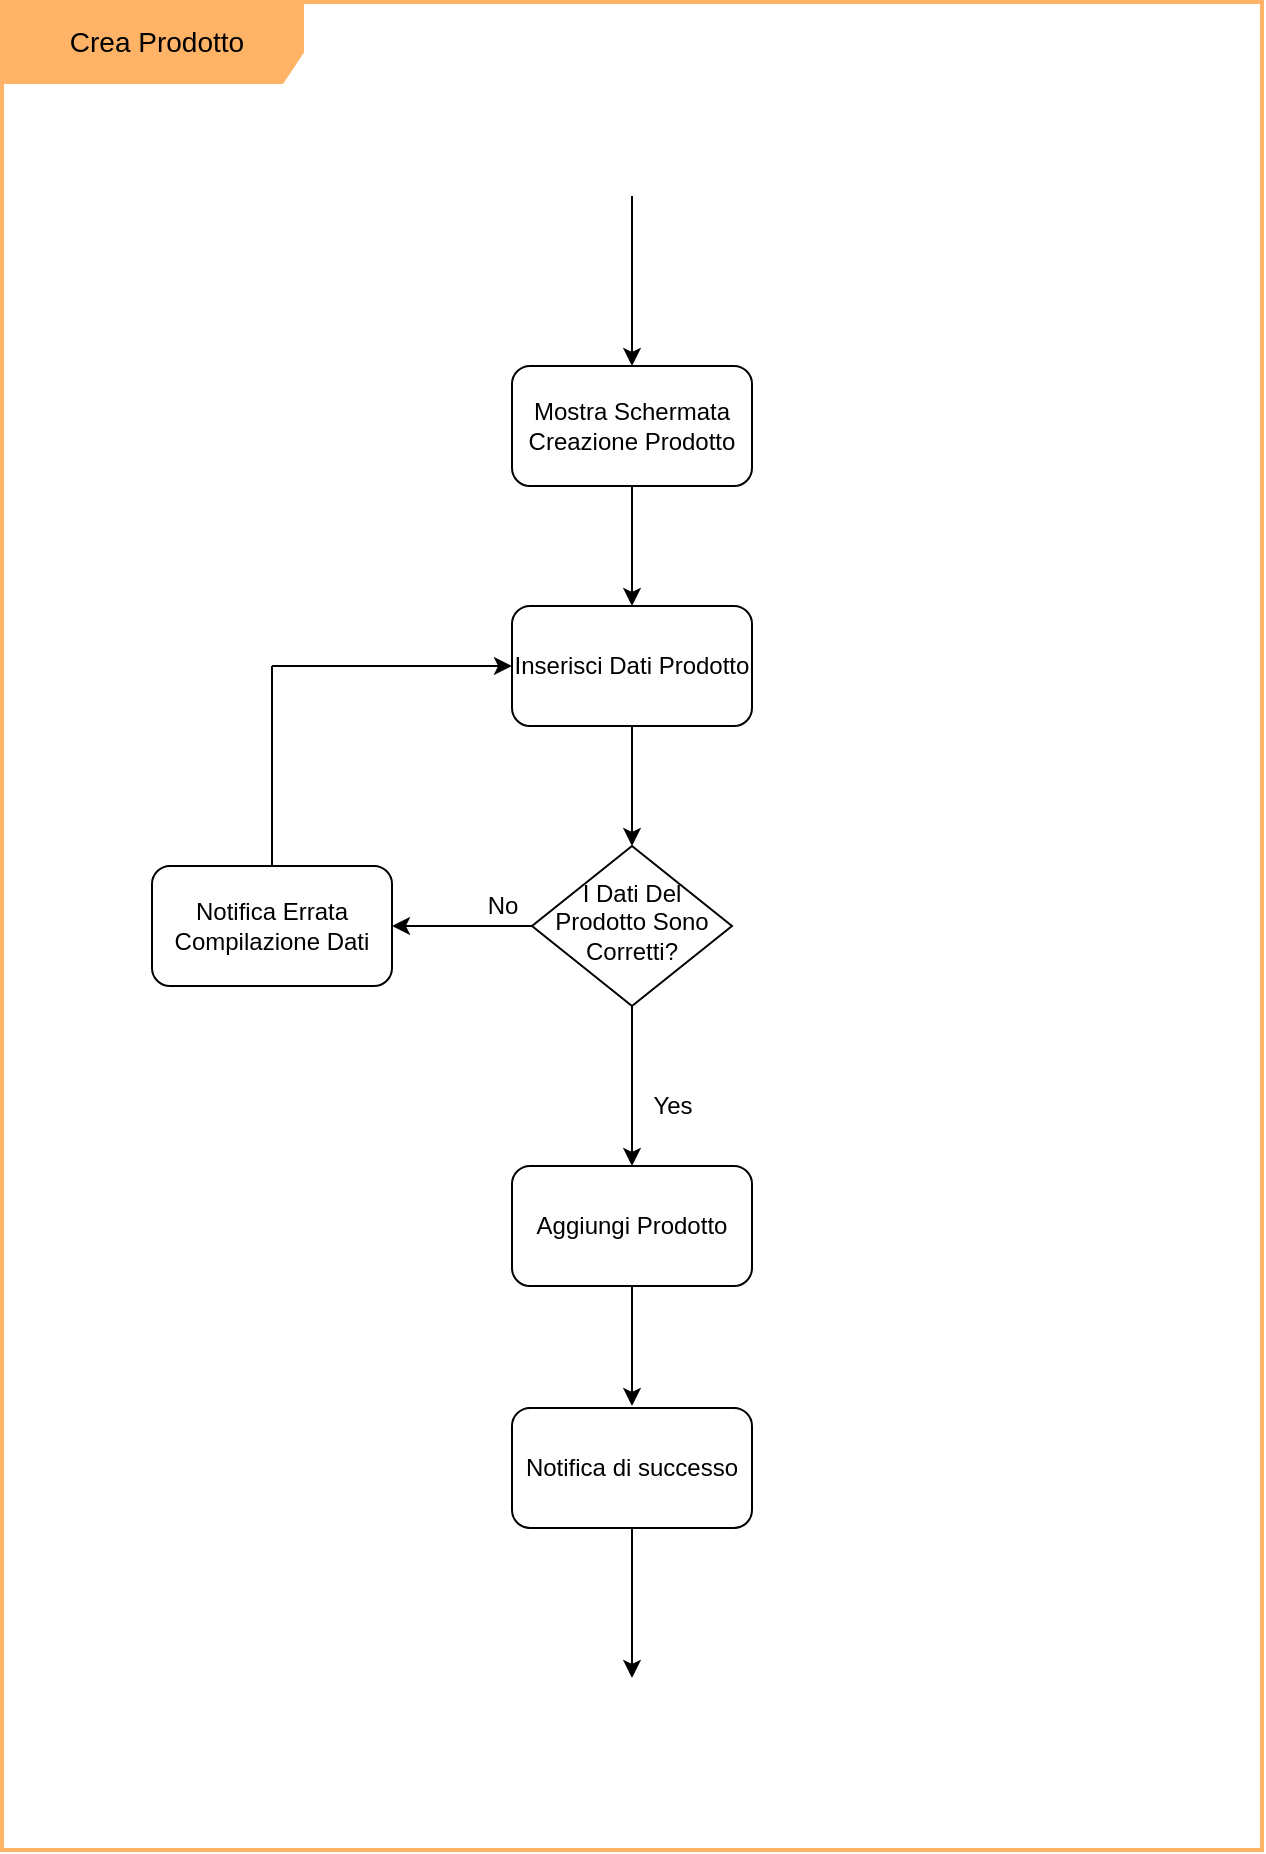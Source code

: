 <mxfile version="18.0.3" type="google"><diagram id="M9L4320fECRm2X-nhWM0" name="Page-1"><mxGraphModel grid="0" page="0" gridSize="10" guides="1" tooltips="1" connect="1" arrows="1" fold="1" pageScale="1" pageWidth="827" pageHeight="1169" math="0" shadow="0"><root><mxCell id="0"/><mxCell id="1" parent="0"/><mxCell id="pbW9DfAobIlU7Qp-UsnU-2" style="edgeStyle=orthogonalEdgeStyle;rounded=0;orthogonalLoop=1;jettySize=auto;html=1;" edge="1" parent="1" source="pbW9DfAobIlU7Qp-UsnU-1"><mxGeometry relative="1" as="geometry"><mxPoint x="280" y="200" as="targetPoint"/></mxGeometry></mxCell><mxCell id="pbW9DfAobIlU7Qp-UsnU-1" value="" style="shape=image;html=1;verticalAlign=top;verticalLabelPosition=bottom;labelBackgroundColor=#ffffff;imageAspect=0;aspect=fixed;image=https://cdn4.iconfinder.com/data/icons/essential-app-2/16/record-round-circle-dot-128.png" vertex="1" parent="1"><mxGeometry x="262.5" y="80" width="35" height="35" as="geometry"/></mxCell><mxCell id="pbW9DfAobIlU7Qp-UsnU-4" style="edgeStyle=orthogonalEdgeStyle;rounded=0;orthogonalLoop=1;jettySize=auto;html=1;" edge="1" parent="1" source="pbW9DfAobIlU7Qp-UsnU-3"><mxGeometry relative="1" as="geometry"><mxPoint x="280" y="320" as="targetPoint"/></mxGeometry></mxCell><mxCell id="pbW9DfAobIlU7Qp-UsnU-3" value="Mostra Schermata Creazione Prodotto" style="rounded=1;whiteSpace=wrap;html=1;" vertex="1" parent="1"><mxGeometry x="220" y="200" width="120" height="60" as="geometry"/></mxCell><mxCell id="pbW9DfAobIlU7Qp-UsnU-6" style="edgeStyle=orthogonalEdgeStyle;rounded=0;orthogonalLoop=1;jettySize=auto;html=1;" edge="1" parent="1" source="pbW9DfAobIlU7Qp-UsnU-5"><mxGeometry relative="1" as="geometry"><mxPoint x="280" y="440" as="targetPoint"/></mxGeometry></mxCell><mxCell id="pbW9DfAobIlU7Qp-UsnU-5" value="Inserisci Dati Prodotto" style="rounded=1;whiteSpace=wrap;html=1;" vertex="1" parent="1"><mxGeometry x="220" y="320" width="120" height="60" as="geometry"/></mxCell><mxCell id="pbW9DfAobIlU7Qp-UsnU-8" style="edgeStyle=orthogonalEdgeStyle;rounded=0;orthogonalLoop=1;jettySize=auto;html=1;" edge="1" parent="1" source="pbW9DfAobIlU7Qp-UsnU-7"><mxGeometry relative="1" as="geometry"><mxPoint x="280" y="600" as="targetPoint"/></mxGeometry></mxCell><mxCell id="pbW9DfAobIlU7Qp-UsnU-10" style="edgeStyle=orthogonalEdgeStyle;rounded=0;orthogonalLoop=1;jettySize=auto;html=1;" edge="1" parent="1" source="pbW9DfAobIlU7Qp-UsnU-7" target="pbW9DfAobIlU7Qp-UsnU-11"><mxGeometry relative="1" as="geometry"><mxPoint x="160" y="480" as="targetPoint"/></mxGeometry></mxCell><mxCell id="pbW9DfAobIlU7Qp-UsnU-7" value="I Dati Del Prodotto Sono Corretti?" style="rhombus;whiteSpace=wrap;html=1;shadow=0;fontFamily=Helvetica;fontSize=12;align=center;strokeWidth=1;spacing=6;spacingTop=-4;" vertex="1" parent="1"><mxGeometry x="230" y="440" width="100" height="80" as="geometry"/></mxCell><mxCell id="pbW9DfAobIlU7Qp-UsnU-9" value="Yes" style="text;html=1;align=center;verticalAlign=middle;resizable=0;points=[];autosize=1;strokeColor=none;" vertex="1" parent="1"><mxGeometry x="280" y="560" width="40" height="20" as="geometry"/></mxCell><mxCell id="pbW9DfAobIlU7Qp-UsnU-11" value="Notifica Errata Compilazione Dati" style="rounded=1;whiteSpace=wrap;html=1;" vertex="1" parent="1"><mxGeometry x="40" y="450" width="120" height="60" as="geometry"/></mxCell><mxCell id="pbW9DfAobIlU7Qp-UsnU-12" value="" style="endArrow=none;html=1;exitX=0.5;exitY=0;exitDx=0;exitDy=0;" edge="1" parent="1" source="pbW9DfAobIlU7Qp-UsnU-11"><mxGeometry width="50" height="50" relative="1" as="geometry"><mxPoint x="230" y="490" as="sourcePoint"/><mxPoint x="100" y="350" as="targetPoint"/></mxGeometry></mxCell><mxCell id="pbW9DfAobIlU7Qp-UsnU-13" value="" style="endArrow=classic;html=1;entryX=0;entryY=0.5;entryDx=0;entryDy=0;" edge="1" parent="1" target="pbW9DfAobIlU7Qp-UsnU-5"><mxGeometry width="50" height="50" relative="1" as="geometry"><mxPoint x="100" y="350" as="sourcePoint"/><mxPoint x="280" y="440" as="targetPoint"/></mxGeometry></mxCell><mxCell id="pbW9DfAobIlU7Qp-UsnU-14" value="No" style="text;html=1;align=center;verticalAlign=middle;resizable=0;points=[];autosize=1;strokeColor=none;" vertex="1" parent="1"><mxGeometry x="200" y="460" width="30" height="20" as="geometry"/></mxCell><mxCell id="pbW9DfAobIlU7Qp-UsnU-16" style="edgeStyle=orthogonalEdgeStyle;rounded=0;orthogonalLoop=1;jettySize=auto;html=1;" edge="1" parent="1" source="pbW9DfAobIlU7Qp-UsnU-15"><mxGeometry relative="1" as="geometry"><mxPoint x="280" y="720" as="targetPoint"/></mxGeometry></mxCell><mxCell id="pbW9DfAobIlU7Qp-UsnU-15" value="Aggiungi Prodotto" style="rounded=1;whiteSpace=wrap;html=1;" vertex="1" parent="1"><mxGeometry x="220" y="600" width="120" height="60" as="geometry"/></mxCell><mxCell id="pbW9DfAobIlU7Qp-UsnU-17" value="" style="shape=image;html=1;verticalAlign=top;verticalLabelPosition=bottom;labelBackgroundColor=#ffffff;imageAspect=0;aspect=fixed;image=https://cdn4.iconfinder.com/data/icons/ionicons/512/icon-ios7-circle-filled-128.png" vertex="1" parent="1"><mxGeometry x="255" y="856" width="50" height="50" as="geometry"/></mxCell><mxCell id="nWXwS4cycpDALXpdrjrp-1" value="&lt;font style=&quot;font-size: 14px&quot;&gt;Crea Prodotto&lt;/font&gt;" style="shape=umlFrame;whiteSpace=wrap;html=1;width=150;height=40;boundedLbl=1;verticalAlign=middle;align=center;spacingLeft=5;fillColor=#FFB366;strokeColor=#FFB366;strokeWidth=2;" vertex="1" parent="1"><mxGeometry x="-35" y="18" width="630" height="924" as="geometry"/></mxCell><mxCell id="61K0XDkYuY5-3QX63gEa-2" style="edgeStyle=orthogonalEdgeStyle;rounded=0;orthogonalLoop=1;jettySize=auto;html=1;entryX=0.5;entryY=0;entryDx=0;entryDy=0;" edge="1" parent="1" source="61K0XDkYuY5-3QX63gEa-1" target="pbW9DfAobIlU7Qp-UsnU-17"><mxGeometry relative="1" as="geometry"/></mxCell><mxCell id="61K0XDkYuY5-3QX63gEa-1" value="Notifica di successo" style="rounded=1;whiteSpace=wrap;html=1;" vertex="1" parent="1"><mxGeometry x="220" y="721" width="120" height="60" as="geometry"/></mxCell></root></mxGraphModel></diagram></mxfile>